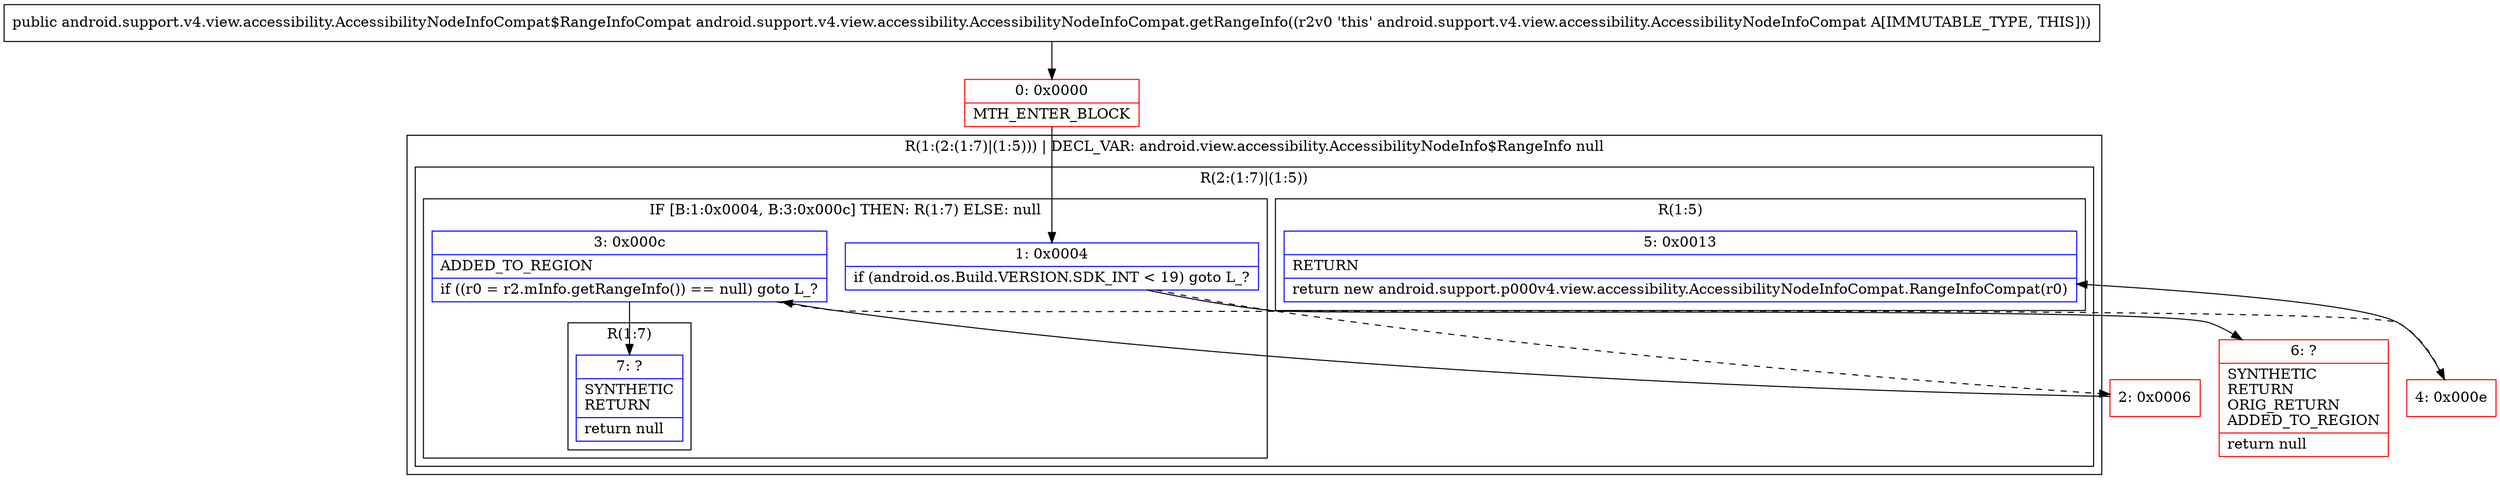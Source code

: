 digraph "CFG forandroid.support.v4.view.accessibility.AccessibilityNodeInfoCompat.getRangeInfo()Landroid\/support\/v4\/view\/accessibility\/AccessibilityNodeInfoCompat$RangeInfoCompat;" {
subgraph cluster_Region_1717621562 {
label = "R(1:(2:(1:7)|(1:5))) | DECL_VAR: android.view.accessibility.AccessibilityNodeInfo$RangeInfo null\l";
node [shape=record,color=blue];
subgraph cluster_Region_1545654758 {
label = "R(2:(1:7)|(1:5))";
node [shape=record,color=blue];
subgraph cluster_IfRegion_1188286404 {
label = "IF [B:1:0x0004, B:3:0x000c] THEN: R(1:7) ELSE: null";
node [shape=record,color=blue];
Node_1 [shape=record,label="{1\:\ 0x0004|if (android.os.Build.VERSION.SDK_INT \< 19) goto L_?\l}"];
Node_3 [shape=record,label="{3\:\ 0x000c|ADDED_TO_REGION\l|if ((r0 = r2.mInfo.getRangeInfo()) == null) goto L_?\l}"];
subgraph cluster_Region_1482486376 {
label = "R(1:7)";
node [shape=record,color=blue];
Node_7 [shape=record,label="{7\:\ ?|SYNTHETIC\lRETURN\l|return null\l}"];
}
}
subgraph cluster_Region_944051034 {
label = "R(1:5)";
node [shape=record,color=blue];
Node_5 [shape=record,label="{5\:\ 0x0013|RETURN\l|return new android.support.p000v4.view.accessibility.AccessibilityNodeInfoCompat.RangeInfoCompat(r0)\l}"];
}
}
}
Node_0 [shape=record,color=red,label="{0\:\ 0x0000|MTH_ENTER_BLOCK\l}"];
Node_2 [shape=record,color=red,label="{2\:\ 0x0006}"];
Node_4 [shape=record,color=red,label="{4\:\ 0x000e}"];
Node_6 [shape=record,color=red,label="{6\:\ ?|SYNTHETIC\lRETURN\lORIG_RETURN\lADDED_TO_REGION\l|return null\l}"];
MethodNode[shape=record,label="{public android.support.v4.view.accessibility.AccessibilityNodeInfoCompat$RangeInfoCompat android.support.v4.view.accessibility.AccessibilityNodeInfoCompat.getRangeInfo((r2v0 'this' android.support.v4.view.accessibility.AccessibilityNodeInfoCompat A[IMMUTABLE_TYPE, THIS])) }"];
MethodNode -> Node_0;
Node_1 -> Node_2[style=dashed];
Node_1 -> Node_6;
Node_3 -> Node_4[style=dashed];
Node_3 -> Node_7;
Node_0 -> Node_1;
Node_2 -> Node_3;
Node_4 -> Node_5;
}

